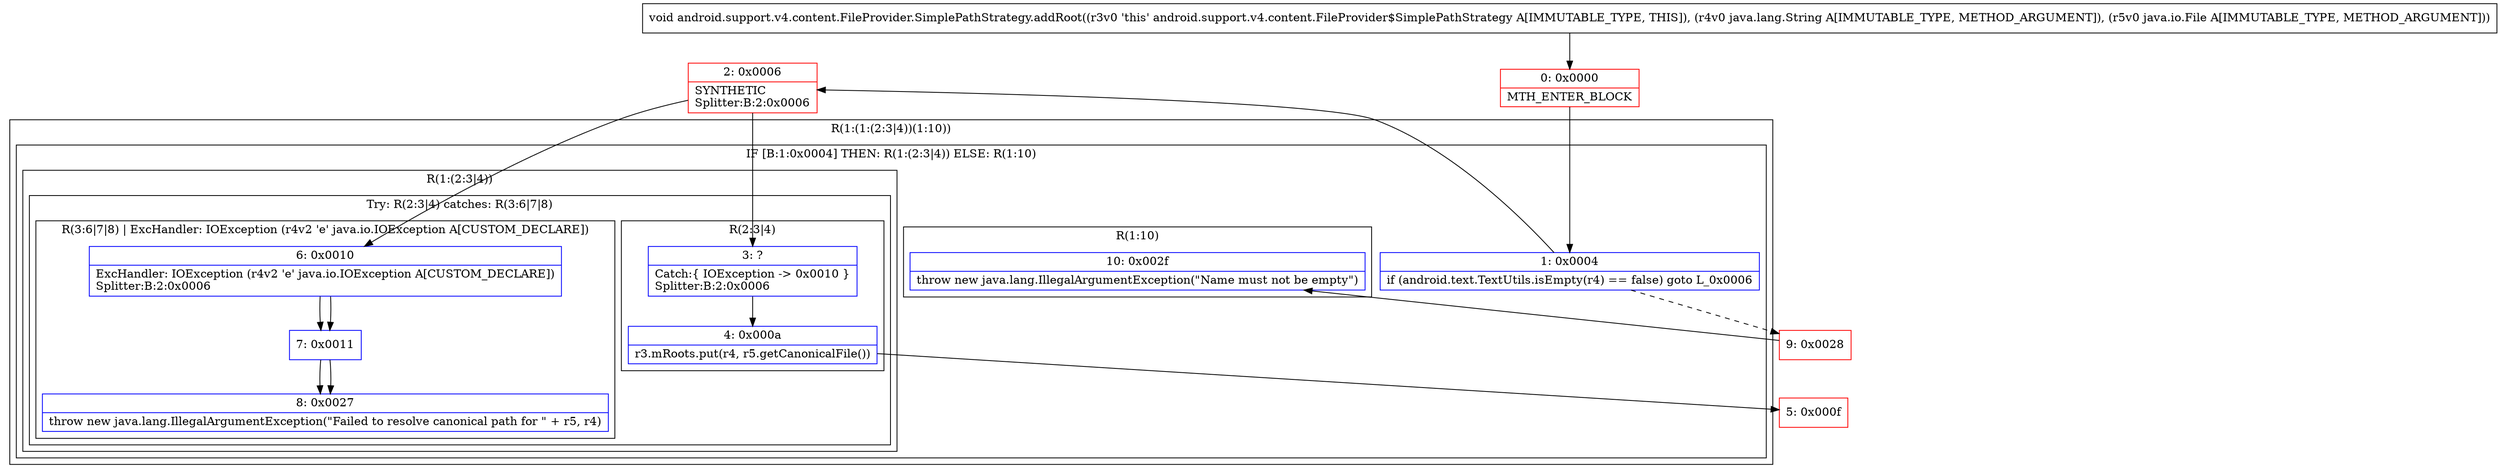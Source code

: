 digraph "CFG forandroid.support.v4.content.FileProvider.SimplePathStrategy.addRoot(Ljava\/lang\/String;Ljava\/io\/File;)V" {
subgraph cluster_Region_399266635 {
label = "R(1:(1:(2:3|4))(1:10))";
node [shape=record,color=blue];
subgraph cluster_IfRegion_858254966 {
label = "IF [B:1:0x0004] THEN: R(1:(2:3|4)) ELSE: R(1:10)";
node [shape=record,color=blue];
Node_1 [shape=record,label="{1\:\ 0x0004|if (android.text.TextUtils.isEmpty(r4) == false) goto L_0x0006\l}"];
subgraph cluster_Region_899112882 {
label = "R(1:(2:3|4))";
node [shape=record,color=blue];
subgraph cluster_TryCatchRegion_693703692 {
label = "Try: R(2:3|4) catches: R(3:6|7|8)";
node [shape=record,color=blue];
subgraph cluster_Region_1551518823 {
label = "R(2:3|4)";
node [shape=record,color=blue];
Node_3 [shape=record,label="{3\:\ ?|Catch:\{ IOException \-\> 0x0010 \}\lSplitter:B:2:0x0006\l}"];
Node_4 [shape=record,label="{4\:\ 0x000a|r3.mRoots.put(r4, r5.getCanonicalFile())\l}"];
}
subgraph cluster_Region_1344425408 {
label = "R(3:6|7|8) | ExcHandler: IOException (r4v2 'e' java.io.IOException A[CUSTOM_DECLARE])\l";
node [shape=record,color=blue];
Node_6 [shape=record,label="{6\:\ 0x0010|ExcHandler: IOException (r4v2 'e' java.io.IOException A[CUSTOM_DECLARE])\lSplitter:B:2:0x0006\l}"];
Node_7 [shape=record,label="{7\:\ 0x0011}"];
Node_8 [shape=record,label="{8\:\ 0x0027|throw new java.lang.IllegalArgumentException(\"Failed to resolve canonical path for \" + r5, r4)\l}"];
}
}
}
subgraph cluster_Region_1606935225 {
label = "R(1:10)";
node [shape=record,color=blue];
Node_10 [shape=record,label="{10\:\ 0x002f|throw new java.lang.IllegalArgumentException(\"Name must not be empty\")\l}"];
}
}
}
subgraph cluster_Region_1344425408 {
label = "R(3:6|7|8) | ExcHandler: IOException (r4v2 'e' java.io.IOException A[CUSTOM_DECLARE])\l";
node [shape=record,color=blue];
Node_6 [shape=record,label="{6\:\ 0x0010|ExcHandler: IOException (r4v2 'e' java.io.IOException A[CUSTOM_DECLARE])\lSplitter:B:2:0x0006\l}"];
Node_7 [shape=record,label="{7\:\ 0x0011}"];
Node_8 [shape=record,label="{8\:\ 0x0027|throw new java.lang.IllegalArgumentException(\"Failed to resolve canonical path for \" + r5, r4)\l}"];
}
Node_0 [shape=record,color=red,label="{0\:\ 0x0000|MTH_ENTER_BLOCK\l}"];
Node_2 [shape=record,color=red,label="{2\:\ 0x0006|SYNTHETIC\lSplitter:B:2:0x0006\l}"];
Node_5 [shape=record,color=red,label="{5\:\ 0x000f}"];
Node_9 [shape=record,color=red,label="{9\:\ 0x0028}"];
MethodNode[shape=record,label="{void android.support.v4.content.FileProvider.SimplePathStrategy.addRoot((r3v0 'this' android.support.v4.content.FileProvider$SimplePathStrategy A[IMMUTABLE_TYPE, THIS]), (r4v0 java.lang.String A[IMMUTABLE_TYPE, METHOD_ARGUMENT]), (r5v0 java.io.File A[IMMUTABLE_TYPE, METHOD_ARGUMENT])) }"];
MethodNode -> Node_0;
Node_1 -> Node_2;
Node_1 -> Node_9[style=dashed];
Node_3 -> Node_4;
Node_4 -> Node_5;
Node_6 -> Node_7;
Node_7 -> Node_8;
Node_6 -> Node_7;
Node_7 -> Node_8;
Node_0 -> Node_1;
Node_2 -> Node_3;
Node_2 -> Node_6;
Node_9 -> Node_10;
}

